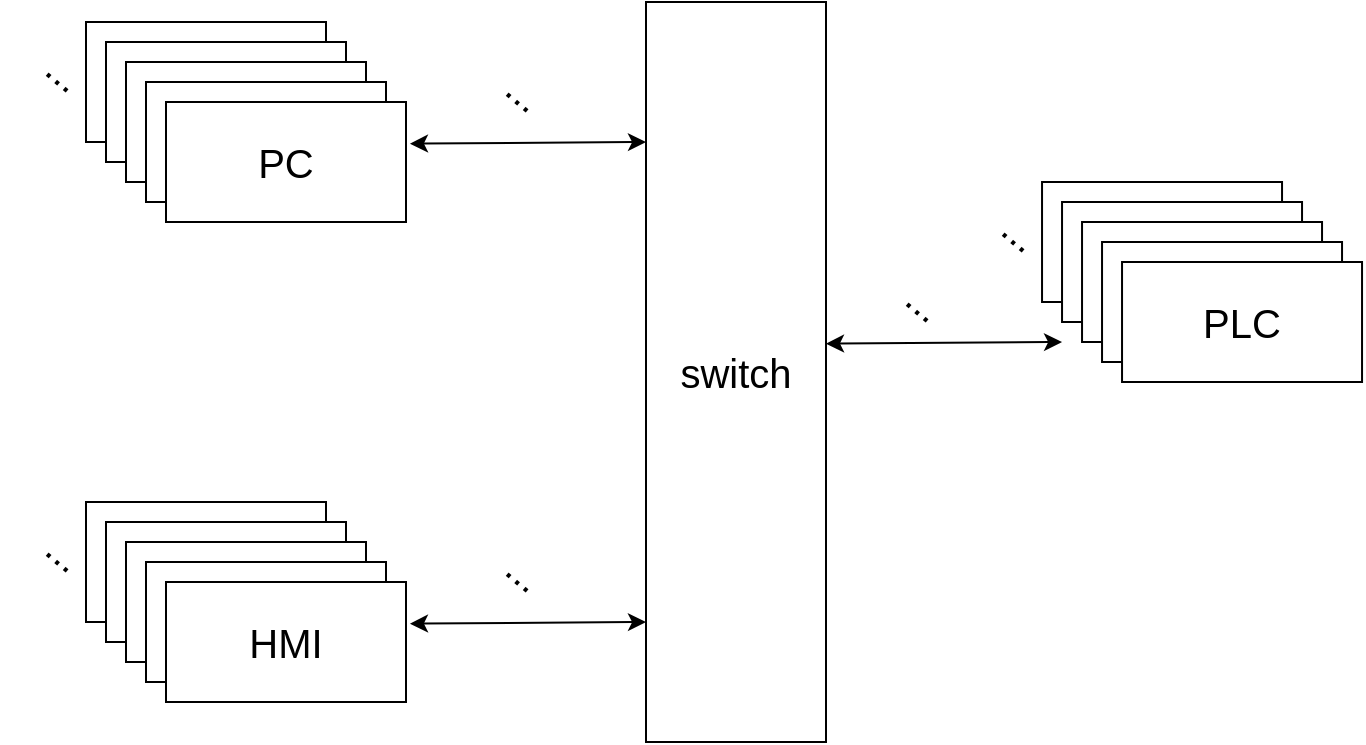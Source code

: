 <mxfile version="24.7.6">
  <diagram name="Page-1" id="FS6UKGZmXfpur44AEdpc">
    <mxGraphModel dx="978" dy="795" grid="1" gridSize="10" guides="1" tooltips="1" connect="1" arrows="1" fold="1" page="1" pageScale="1" pageWidth="1100" pageHeight="850" math="0" shadow="0">
      <root>
        <mxCell id="0" />
        <mxCell id="1" parent="0" />
        <mxCell id="XsWdMzRGcA5lAJRAhXZ5-1" value="&lt;font style=&quot;font-size: 20px;&quot;&gt;switch&lt;/font&gt;" style="rounded=0;whiteSpace=wrap;html=1;" vertex="1" parent="1">
          <mxGeometry x="510" y="230" width="90" height="370" as="geometry" />
        </mxCell>
        <mxCell id="XsWdMzRGcA5lAJRAhXZ5-5" value="&lt;font style=&quot;font-size: 20px;&quot;&gt;PLC&lt;/font&gt;" style="rounded=0;whiteSpace=wrap;html=1;" vertex="1" parent="1">
          <mxGeometry x="708.02" y="320" width="120" height="60" as="geometry" />
        </mxCell>
        <mxCell id="XsWdMzRGcA5lAJRAhXZ5-6" value="&lt;font style=&quot;font-size: 20px;&quot;&gt;PLC&lt;/font&gt;" style="rounded=0;whiteSpace=wrap;html=1;" vertex="1" parent="1">
          <mxGeometry x="718.02" y="330" width="120" height="60" as="geometry" />
        </mxCell>
        <mxCell id="XsWdMzRGcA5lAJRAhXZ5-7" value="&lt;font style=&quot;font-size: 20px;&quot;&gt;PLC&lt;/font&gt;" style="rounded=0;whiteSpace=wrap;html=1;" vertex="1" parent="1">
          <mxGeometry x="728.02" y="340" width="120" height="60" as="geometry" />
        </mxCell>
        <mxCell id="XsWdMzRGcA5lAJRAhXZ5-8" value="&lt;font style=&quot;font-size: 20px;&quot;&gt;PLC&lt;/font&gt;" style="rounded=0;whiteSpace=wrap;html=1;" vertex="1" parent="1">
          <mxGeometry x="738.02" y="350" width="120" height="60" as="geometry" />
        </mxCell>
        <mxCell id="XsWdMzRGcA5lAJRAhXZ5-9" value="&lt;font style=&quot;font-size: 20px;&quot;&gt;PLC&lt;/font&gt;" style="rounded=0;whiteSpace=wrap;html=1;" vertex="1" parent="1">
          <mxGeometry x="748.02" y="360" width="120" height="60" as="geometry" />
        </mxCell>
        <mxCell id="XsWdMzRGcA5lAJRAhXZ5-15" value="" style="endArrow=classic;startArrow=classic;html=1;rounded=0;exitX=1.022;exitY=0.137;exitDx=0;exitDy=0;exitPerimeter=0;" edge="1" parent="1">
          <mxGeometry width="50" height="50" relative="1" as="geometry">
            <mxPoint x="600" y="400.83" as="sourcePoint" />
            <mxPoint x="718.02" y="400" as="targetPoint" />
          </mxGeometry>
        </mxCell>
        <mxCell id="XsWdMzRGcA5lAJRAhXZ5-17" value="&lt;font style=&quot;font-size: 20px;&quot;&gt;...&lt;/font&gt;" style="text;html=1;align=center;verticalAlign=middle;whiteSpace=wrap;rounded=0;rotation=40;" vertex="1" parent="1">
          <mxGeometry x="668.02" y="330" width="60" height="30" as="geometry" />
        </mxCell>
        <mxCell id="XsWdMzRGcA5lAJRAhXZ5-18" value="&lt;font style=&quot;font-size: 20px;&quot;&gt;PLC&lt;/font&gt;" style="rounded=0;whiteSpace=wrap;html=1;" vertex="1" parent="1">
          <mxGeometry x="230" y="480" width="120" height="60" as="geometry" />
        </mxCell>
        <mxCell id="XsWdMzRGcA5lAJRAhXZ5-19" value="&lt;font style=&quot;font-size: 20px;&quot;&gt;PLC&lt;/font&gt;" style="rounded=0;whiteSpace=wrap;html=1;" vertex="1" parent="1">
          <mxGeometry x="240" y="490" width="120" height="60" as="geometry" />
        </mxCell>
        <mxCell id="XsWdMzRGcA5lAJRAhXZ5-20" value="&lt;font style=&quot;font-size: 20px;&quot;&gt;PLC&lt;/font&gt;" style="rounded=0;whiteSpace=wrap;html=1;" vertex="1" parent="1">
          <mxGeometry x="250" y="500" width="120" height="60" as="geometry" />
        </mxCell>
        <mxCell id="XsWdMzRGcA5lAJRAhXZ5-21" value="&lt;font style=&quot;font-size: 20px;&quot;&gt;PLC&lt;/font&gt;" style="rounded=0;whiteSpace=wrap;html=1;" vertex="1" parent="1">
          <mxGeometry x="260" y="510" width="120" height="60" as="geometry" />
        </mxCell>
        <mxCell id="XsWdMzRGcA5lAJRAhXZ5-22" value="&lt;font style=&quot;font-size: 20px;&quot;&gt;HMI&lt;/font&gt;" style="rounded=0;whiteSpace=wrap;html=1;" vertex="1" parent="1">
          <mxGeometry x="270" y="520" width="120" height="60" as="geometry" />
        </mxCell>
        <mxCell id="XsWdMzRGcA5lAJRAhXZ5-23" value="&lt;font style=&quot;font-size: 20px;&quot;&gt;...&lt;/font&gt;" style="text;html=1;align=center;verticalAlign=middle;whiteSpace=wrap;rounded=0;rotation=40;" vertex="1" parent="1">
          <mxGeometry x="190" y="490" width="60" height="30" as="geometry" />
        </mxCell>
        <mxCell id="XsWdMzRGcA5lAJRAhXZ5-24" value="" style="endArrow=classic;startArrow=classic;html=1;rounded=0;exitX=1.022;exitY=0.137;exitDx=0;exitDy=0;exitPerimeter=0;" edge="1" parent="1">
          <mxGeometry width="50" height="50" relative="1" as="geometry">
            <mxPoint x="391.98" y="540.83" as="sourcePoint" />
            <mxPoint x="510" y="540" as="targetPoint" />
          </mxGeometry>
        </mxCell>
        <mxCell id="XsWdMzRGcA5lAJRAhXZ5-25" value="&lt;font style=&quot;font-size: 20px;&quot;&gt;PLC&lt;/font&gt;" style="rounded=0;whiteSpace=wrap;html=1;" vertex="1" parent="1">
          <mxGeometry x="230" y="240" width="120" height="60" as="geometry" />
        </mxCell>
        <mxCell id="XsWdMzRGcA5lAJRAhXZ5-26" value="&lt;font style=&quot;font-size: 20px;&quot;&gt;PLC&lt;/font&gt;" style="rounded=0;whiteSpace=wrap;html=1;" vertex="1" parent="1">
          <mxGeometry x="240" y="250" width="120" height="60" as="geometry" />
        </mxCell>
        <mxCell id="XsWdMzRGcA5lAJRAhXZ5-27" value="&lt;font style=&quot;font-size: 20px;&quot;&gt;PLC&lt;/font&gt;" style="rounded=0;whiteSpace=wrap;html=1;" vertex="1" parent="1">
          <mxGeometry x="250" y="260" width="120" height="60" as="geometry" />
        </mxCell>
        <mxCell id="XsWdMzRGcA5lAJRAhXZ5-28" value="&lt;font style=&quot;font-size: 20px;&quot;&gt;PLC&lt;/font&gt;" style="rounded=0;whiteSpace=wrap;html=1;" vertex="1" parent="1">
          <mxGeometry x="260" y="270" width="120" height="60" as="geometry" />
        </mxCell>
        <mxCell id="XsWdMzRGcA5lAJRAhXZ5-29" value="&lt;font style=&quot;font-size: 20px;&quot;&gt;PC&lt;/font&gt;" style="rounded=0;whiteSpace=wrap;html=1;" vertex="1" parent="1">
          <mxGeometry x="270" y="280" width="120" height="60" as="geometry" />
        </mxCell>
        <mxCell id="XsWdMzRGcA5lAJRAhXZ5-30" value="&lt;font style=&quot;font-size: 20px;&quot;&gt;...&lt;/font&gt;" style="text;html=1;align=center;verticalAlign=middle;whiteSpace=wrap;rounded=0;rotation=40;" vertex="1" parent="1">
          <mxGeometry x="190" y="250" width="60" height="30" as="geometry" />
        </mxCell>
        <mxCell id="XsWdMzRGcA5lAJRAhXZ5-31" value="" style="endArrow=classic;startArrow=classic;html=1;rounded=0;exitX=1.022;exitY=0.137;exitDx=0;exitDy=0;exitPerimeter=0;" edge="1" parent="1">
          <mxGeometry width="50" height="50" relative="1" as="geometry">
            <mxPoint x="391.98" y="300.83" as="sourcePoint" />
            <mxPoint x="510" y="300" as="targetPoint" />
          </mxGeometry>
        </mxCell>
        <mxCell id="XsWdMzRGcA5lAJRAhXZ5-32" value="&lt;font style=&quot;font-size: 20px;&quot;&gt;...&lt;/font&gt;" style="text;html=1;align=center;verticalAlign=middle;whiteSpace=wrap;rounded=0;rotation=40;" vertex="1" parent="1">
          <mxGeometry x="620" y="365" width="60" height="30" as="geometry" />
        </mxCell>
        <mxCell id="XsWdMzRGcA5lAJRAhXZ5-35" value="&lt;font style=&quot;font-size: 20px;&quot;&gt;...&lt;/font&gt;" style="text;html=1;align=center;verticalAlign=middle;whiteSpace=wrap;rounded=0;rotation=40;" vertex="1" parent="1">
          <mxGeometry x="420" y="260" width="60" height="30" as="geometry" />
        </mxCell>
        <mxCell id="XsWdMzRGcA5lAJRAhXZ5-36" value="&lt;font style=&quot;font-size: 20px;&quot;&gt;...&lt;/font&gt;" style="text;html=1;align=center;verticalAlign=middle;whiteSpace=wrap;rounded=0;rotation=40;" vertex="1" parent="1">
          <mxGeometry x="420" y="500" width="60" height="30" as="geometry" />
        </mxCell>
      </root>
    </mxGraphModel>
  </diagram>
</mxfile>
